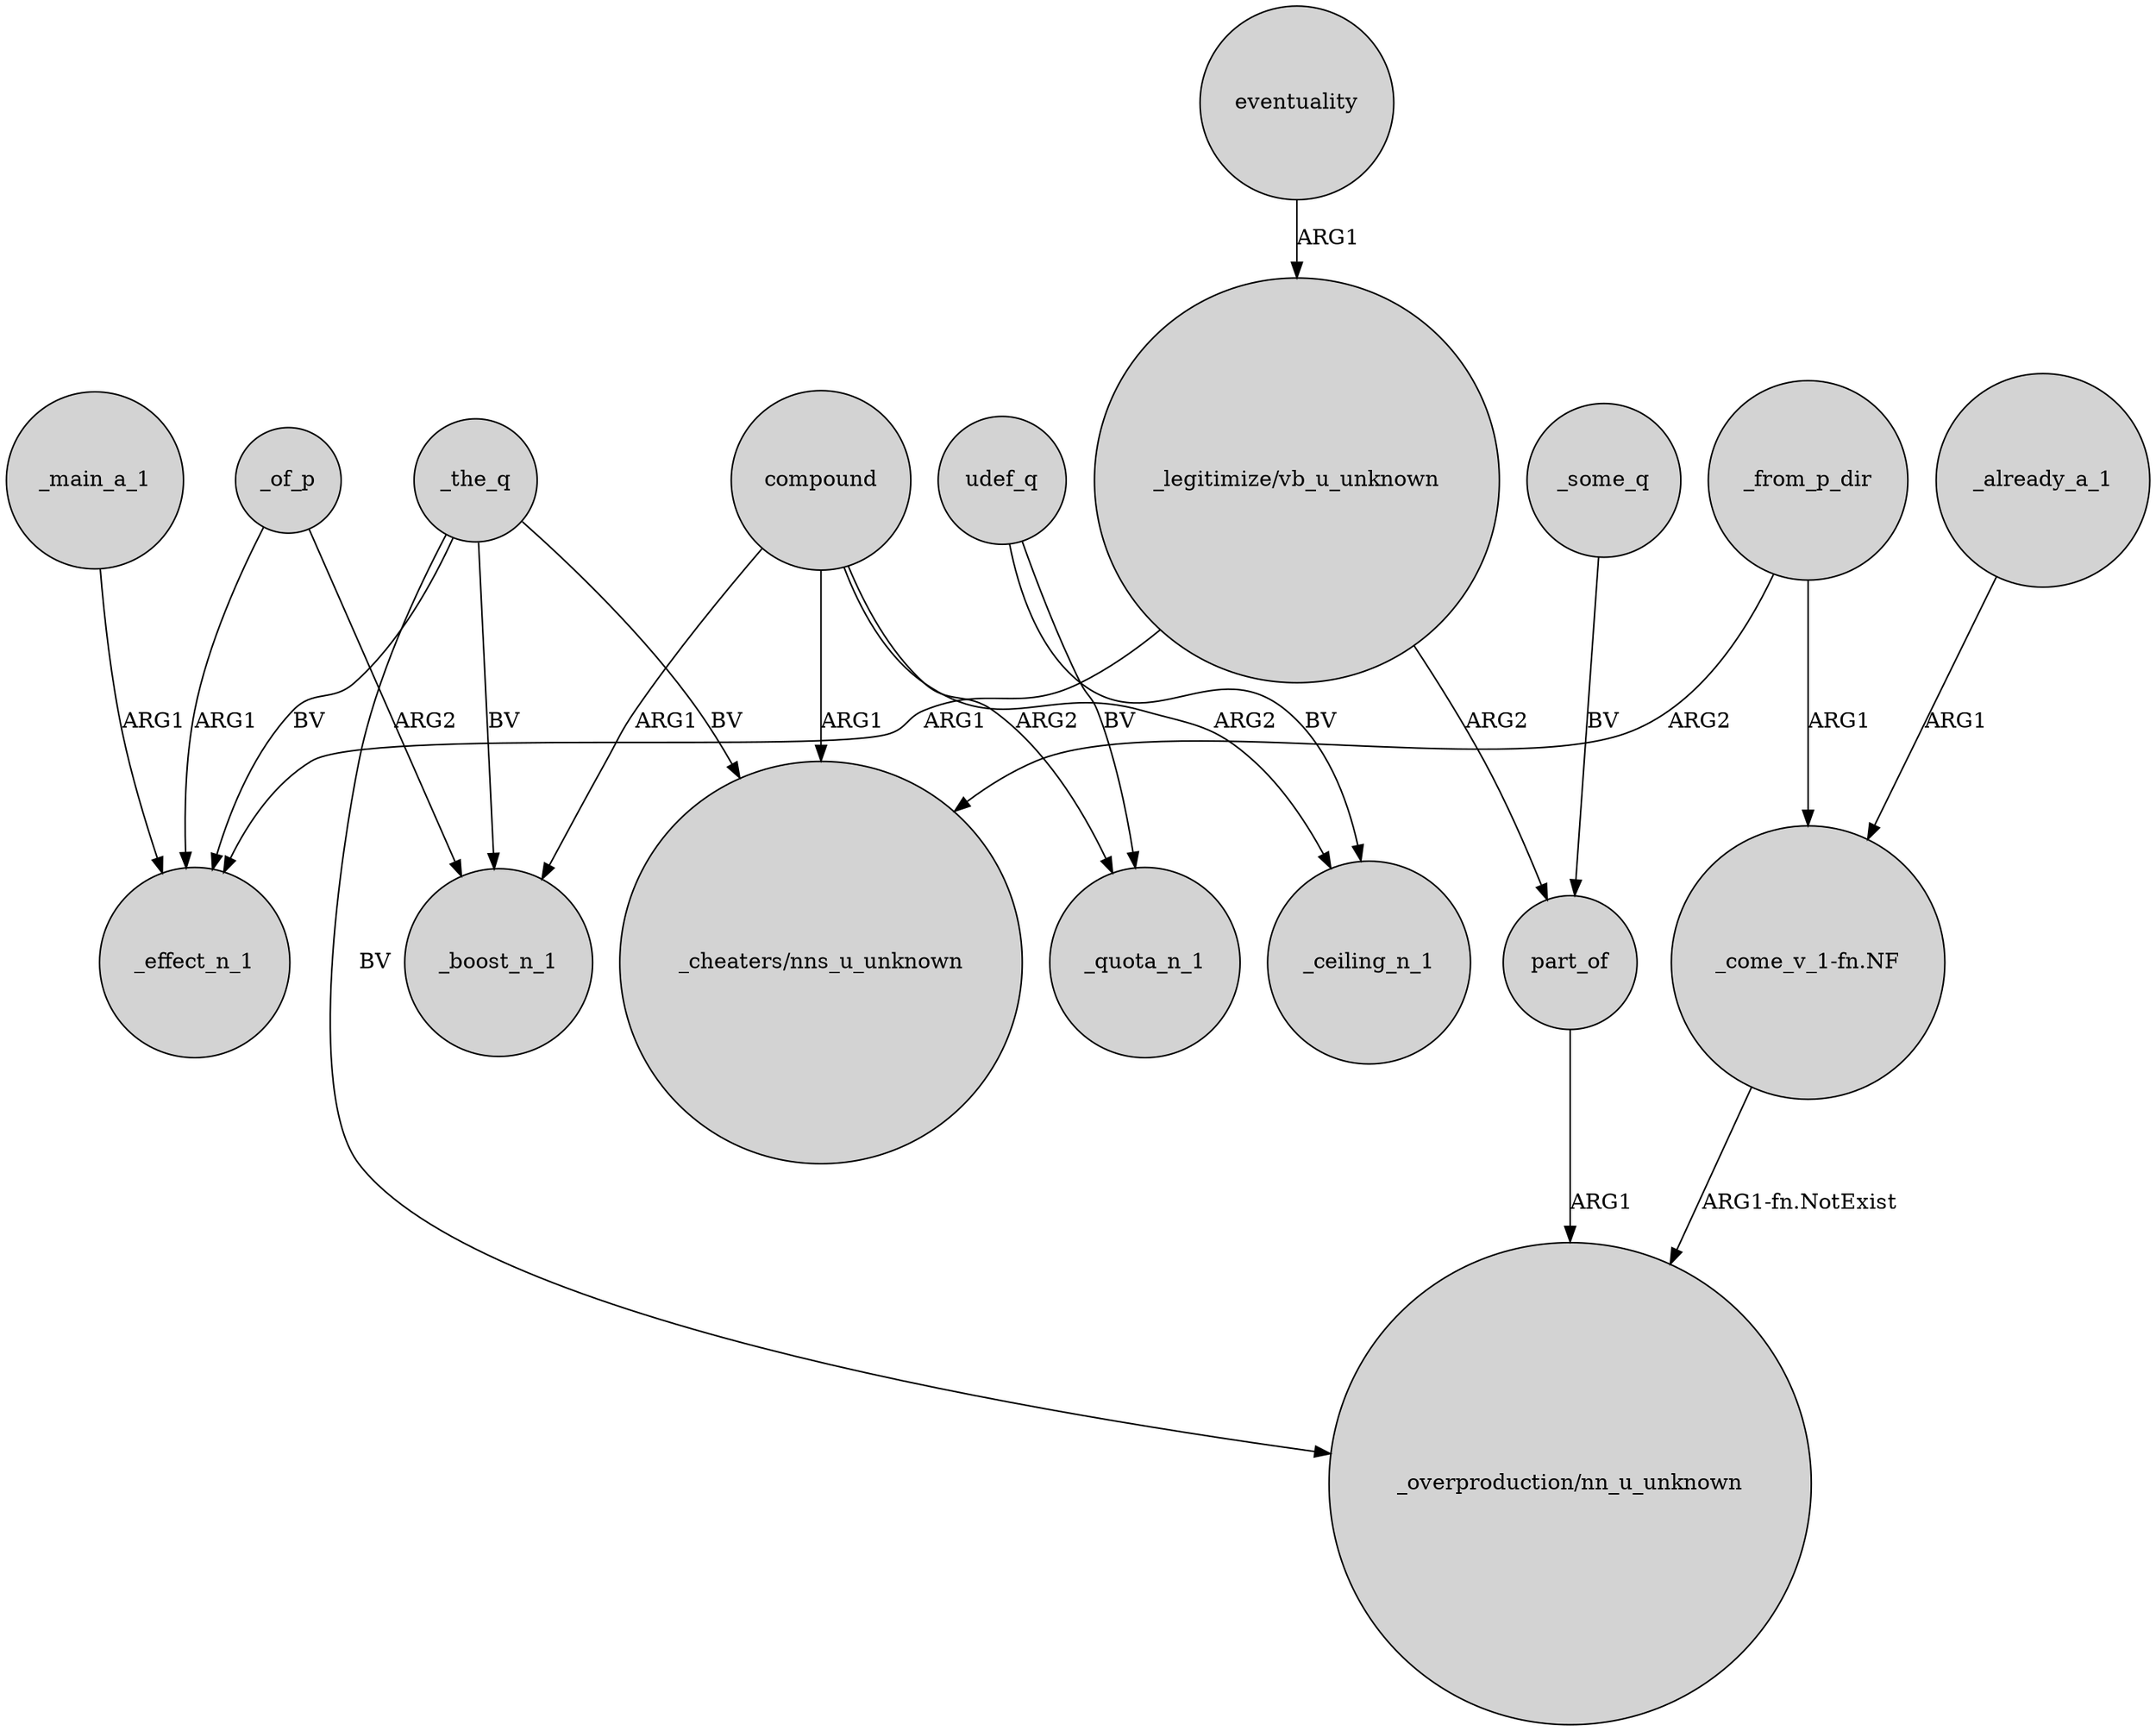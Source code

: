 digraph {
	node [shape=circle style=filled]
	_of_p -> _effect_n_1 [label=ARG1]
	compound -> _boost_n_1 [label=ARG1]
	udef_q -> _ceiling_n_1 [label=BV]
	"_come_v_1-fn.NF" -> "_overproduction/nn_u_unknown" [label="ARG1-fn.NotExist"]
	_from_p_dir -> "_cheaters/nns_u_unknown" [label=ARG2]
	_of_p -> _boost_n_1 [label=ARG2]
	_the_q -> "_cheaters/nns_u_unknown" [label=BV]
	_the_q -> "_overproduction/nn_u_unknown" [label=BV]
	_main_a_1 -> _effect_n_1 [label=ARG1]
	_some_q -> part_of [label=BV]
	"_legitimize/vb_u_unknown" -> part_of [label=ARG2]
	_the_q -> _effect_n_1 [label=BV]
	_the_q -> _boost_n_1 [label=BV]
	compound -> _quota_n_1 [label=ARG2]
	eventuality -> "_legitimize/vb_u_unknown" [label=ARG1]
	compound -> _ceiling_n_1 [label=ARG2]
	_already_a_1 -> "_come_v_1-fn.NF" [label=ARG1]
	udef_q -> _quota_n_1 [label=BV]
	"_legitimize/vb_u_unknown" -> _effect_n_1 [label=ARG1]
	_from_p_dir -> "_come_v_1-fn.NF" [label=ARG1]
	part_of -> "_overproduction/nn_u_unknown" [label=ARG1]
	compound -> "_cheaters/nns_u_unknown" [label=ARG1]
}

